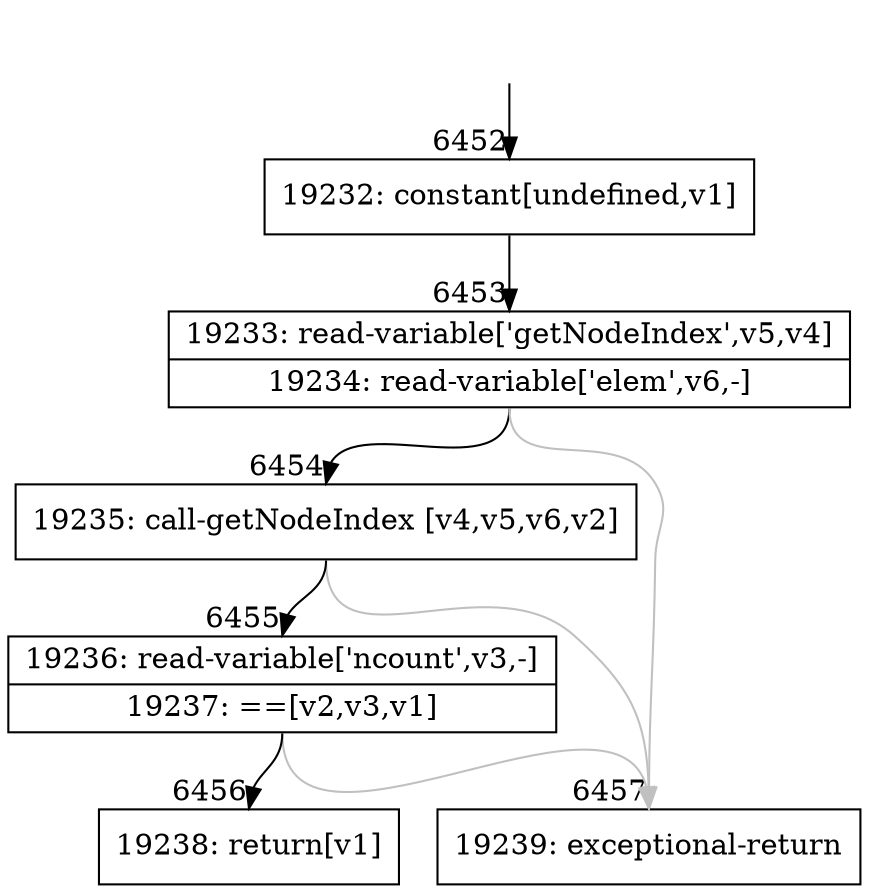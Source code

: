 digraph {
rankdir="TD"
BB_entry455[shape=none,label=""];
BB_entry455 -> BB6452 [tailport=s, headport=n, headlabel="    6452"]
BB6452 [shape=record label="{19232: constant[undefined,v1]}" ] 
BB6452 -> BB6453 [tailport=s, headport=n, headlabel="      6453"]
BB6453 [shape=record label="{19233: read-variable['getNodeIndex',v5,v4]|19234: read-variable['elem',v6,-]}" ] 
BB6453 -> BB6454 [tailport=s, headport=n, headlabel="      6454"]
BB6453 -> BB6457 [tailport=s, headport=n, color=gray, headlabel="      6457"]
BB6454 [shape=record label="{19235: call-getNodeIndex [v4,v5,v6,v2]}" ] 
BB6454 -> BB6455 [tailport=s, headport=n, headlabel="      6455"]
BB6454 -> BB6457 [tailport=s, headport=n, color=gray]
BB6455 [shape=record label="{19236: read-variable['ncount',v3,-]|19237: ==[v2,v3,v1]}" ] 
BB6455 -> BB6456 [tailport=s, headport=n, headlabel="      6456"]
BB6455 -> BB6457 [tailport=s, headport=n, color=gray]
BB6456 [shape=record label="{19238: return[v1]}" ] 
BB6457 [shape=record label="{19239: exceptional-return}" ] 
//#$~ 9204
}

